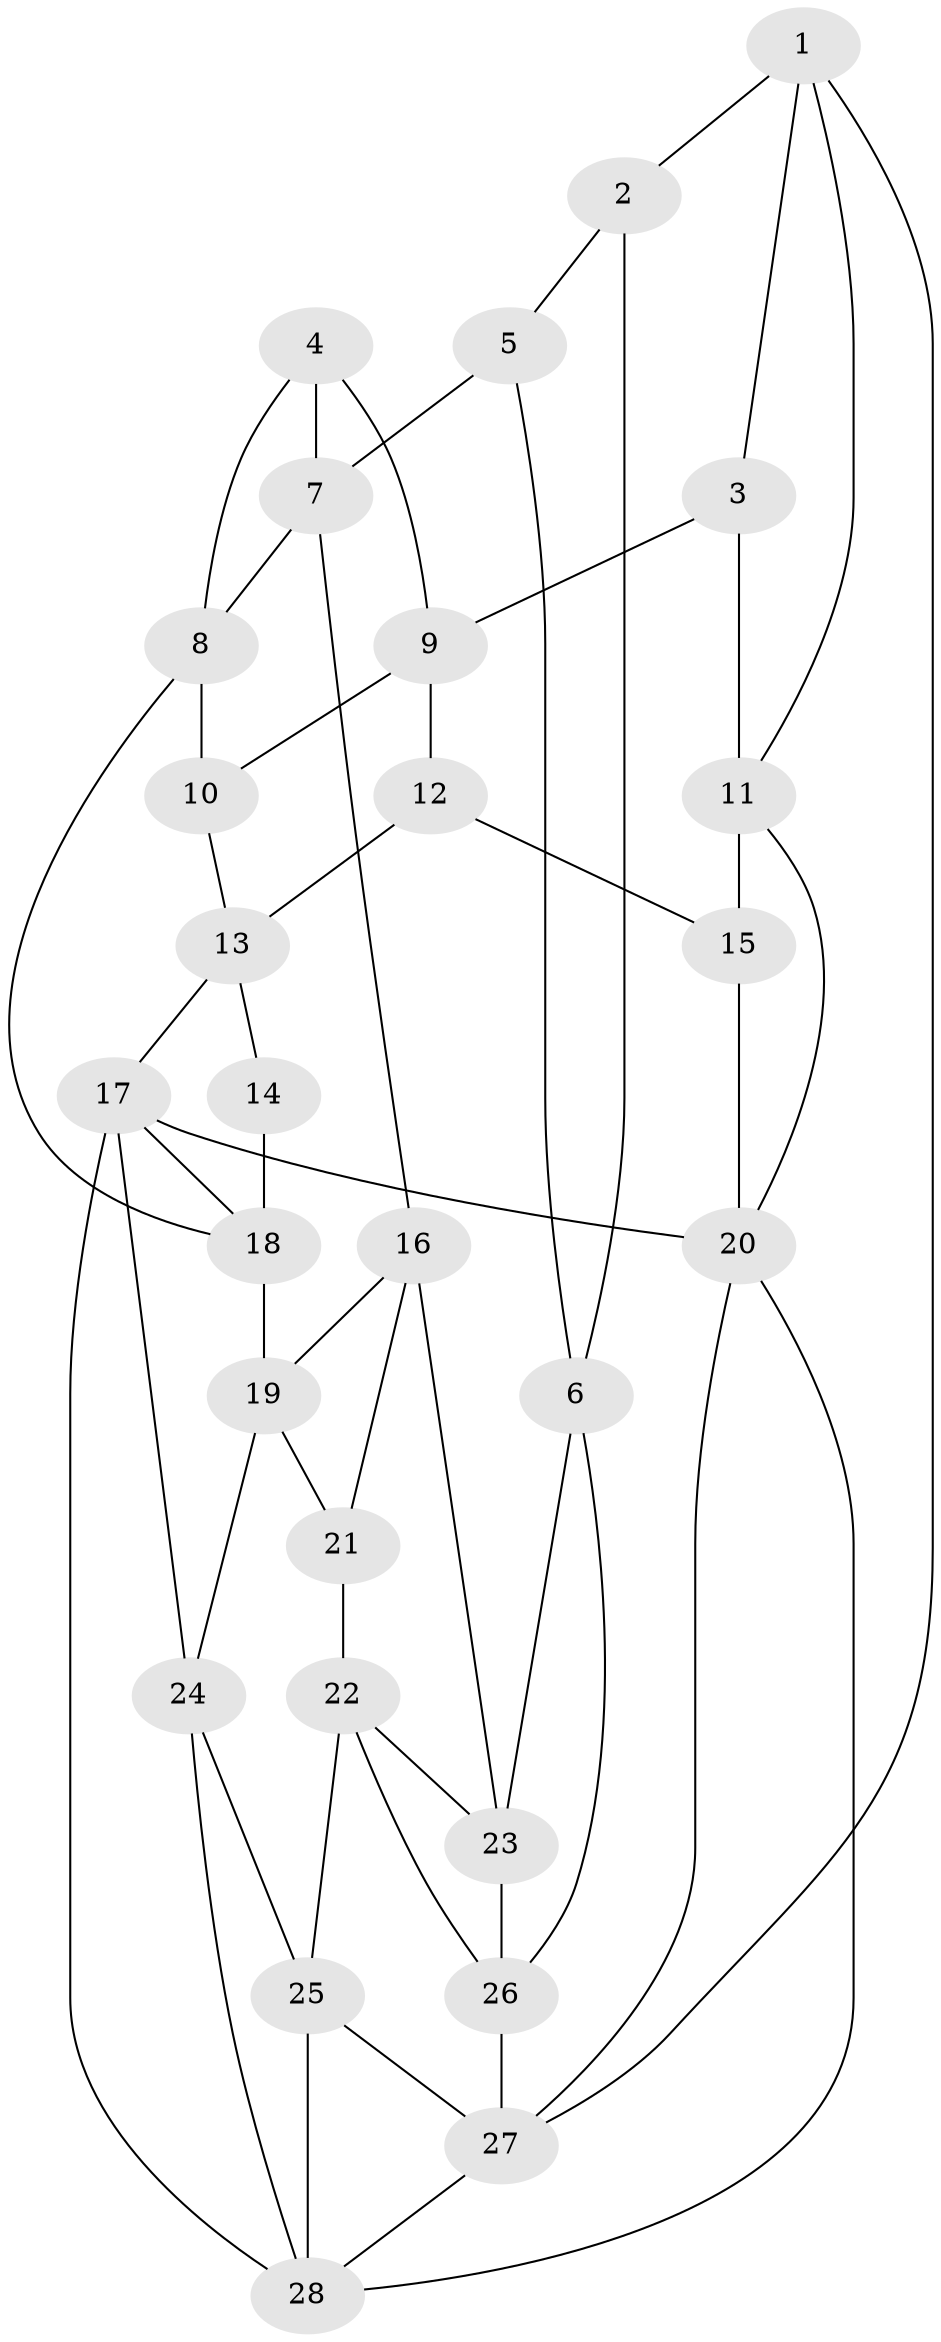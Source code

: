 // original degree distribution, {3: 0.03571428571428571, 6: 0.17857142857142858, 5: 0.5714285714285714, 4: 0.21428571428571427}
// Generated by graph-tools (version 1.1) at 2025/50/03/09/25 03:50:57]
// undirected, 28 vertices, 53 edges
graph export_dot {
graph [start="1"]
  node [color=gray90,style=filled];
  1;
  2;
  3;
  4;
  5;
  6;
  7;
  8;
  9;
  10;
  11;
  12;
  13;
  14;
  15;
  16;
  17;
  18;
  19;
  20;
  21;
  22;
  23;
  24;
  25;
  26;
  27;
  28;
  1 -- 2 [weight=1.0];
  1 -- 3 [weight=1.0];
  1 -- 11 [weight=1.0];
  1 -- 27 [weight=1.0];
  2 -- 5 [weight=1.0];
  2 -- 6 [weight=1.0];
  3 -- 9 [weight=1.0];
  3 -- 11 [weight=1.0];
  4 -- 7 [weight=1.0];
  4 -- 8 [weight=1.0];
  4 -- 9 [weight=1.0];
  5 -- 6 [weight=1.0];
  5 -- 7 [weight=1.0];
  6 -- 23 [weight=1.0];
  6 -- 26 [weight=1.0];
  7 -- 8 [weight=1.0];
  7 -- 16 [weight=1.0];
  8 -- 10 [weight=1.0];
  8 -- 18 [weight=1.0];
  9 -- 10 [weight=1.0];
  9 -- 12 [weight=1.0];
  10 -- 13 [weight=1.0];
  11 -- 15 [weight=2.0];
  11 -- 20 [weight=1.0];
  12 -- 13 [weight=1.0];
  12 -- 15 [weight=1.0];
  13 -- 14 [weight=1.0];
  13 -- 17 [weight=1.0];
  14 -- 18 [weight=2.0];
  15 -- 20 [weight=1.0];
  16 -- 19 [weight=1.0];
  16 -- 21 [weight=1.0];
  16 -- 23 [weight=1.0];
  17 -- 18 [weight=1.0];
  17 -- 20 [weight=1.0];
  17 -- 24 [weight=1.0];
  17 -- 28 [weight=1.0];
  18 -- 19 [weight=2.0];
  19 -- 21 [weight=2.0];
  19 -- 24 [weight=1.0];
  20 -- 27 [weight=1.0];
  20 -- 28 [weight=1.0];
  21 -- 22 [weight=1.0];
  22 -- 23 [weight=1.0];
  22 -- 25 [weight=1.0];
  22 -- 26 [weight=1.0];
  23 -- 26 [weight=1.0];
  24 -- 25 [weight=1.0];
  24 -- 28 [weight=1.0];
  25 -- 27 [weight=1.0];
  25 -- 28 [weight=1.0];
  26 -- 27 [weight=1.0];
  27 -- 28 [weight=1.0];
}
